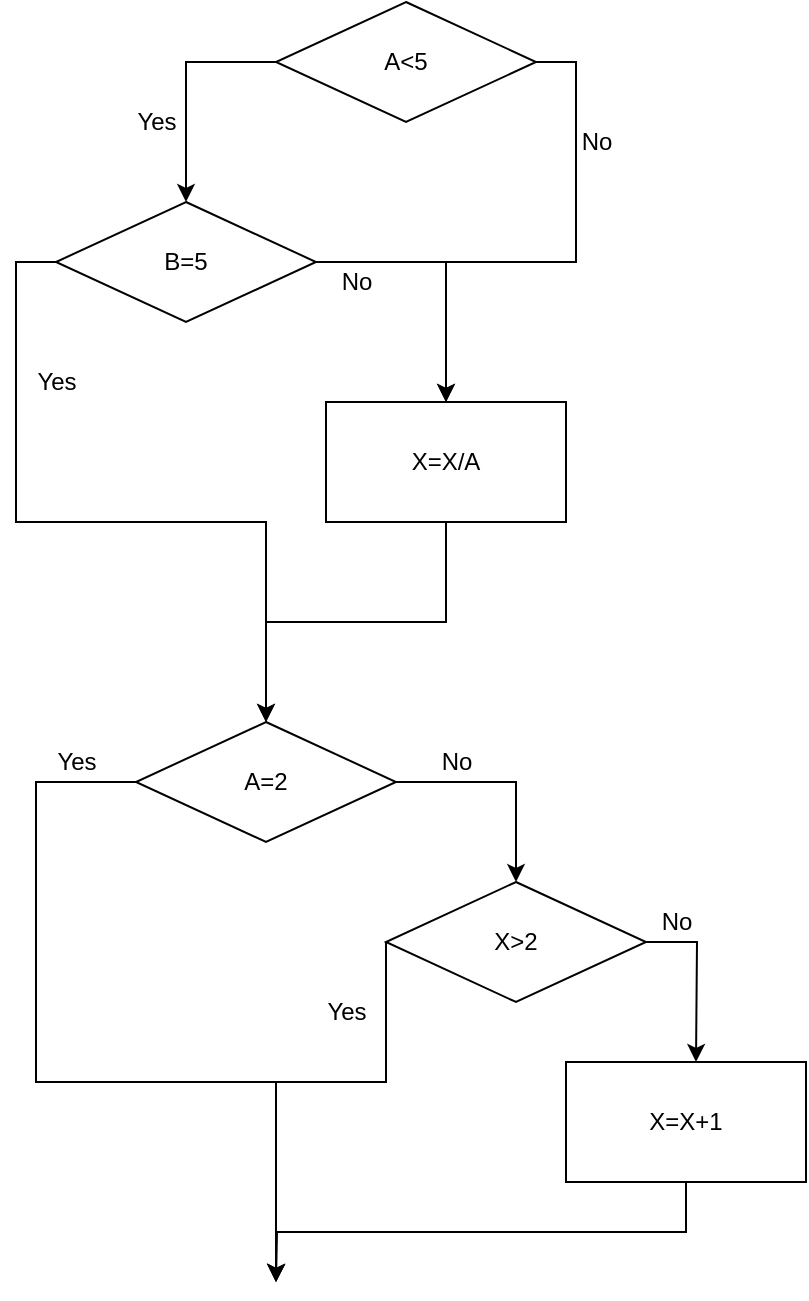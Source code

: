 <mxfile version="14.7.3" type="github"><diagram id="yb8aG2R9r6QCw3qlFyv3" name="Page-1"><mxGraphModel dx="1422" dy="794" grid="1" gridSize="10" guides="1" tooltips="1" connect="1" arrows="1" fold="1" page="1" pageScale="1" pageWidth="827" pageHeight="1169" math="0" shadow="0"><root><mxCell id="0"/><mxCell id="1" parent="0"/><mxCell id="grE-Mv-WLp3SQUHcLsvQ-5" style="edgeStyle=orthogonalEdgeStyle;rounded=0;orthogonalLoop=1;jettySize=auto;html=1;exitX=0;exitY=0.5;exitDx=0;exitDy=0;entryX=0.5;entryY=0;entryDx=0;entryDy=0;" edge="1" parent="1" source="grE-Mv-WLp3SQUHcLsvQ-1" target="grE-Mv-WLp3SQUHcLsvQ-4"><mxGeometry relative="1" as="geometry"/></mxCell><mxCell id="grE-Mv-WLp3SQUHcLsvQ-7" style="edgeStyle=orthogonalEdgeStyle;rounded=0;orthogonalLoop=1;jettySize=auto;html=1;exitX=1;exitY=0.5;exitDx=0;exitDy=0;entryX=0.5;entryY=0;entryDx=0;entryDy=0;" edge="1" parent="1" source="grE-Mv-WLp3SQUHcLsvQ-1" target="grE-Mv-WLp3SQUHcLsvQ-2"><mxGeometry relative="1" as="geometry"/></mxCell><mxCell id="grE-Mv-WLp3SQUHcLsvQ-1" value="A&amp;lt;5" style="rhombus;whiteSpace=wrap;html=1;" vertex="1" parent="1"><mxGeometry x="346" y="130" width="130" height="60" as="geometry"/></mxCell><mxCell id="grE-Mv-WLp3SQUHcLsvQ-17" style="edgeStyle=orthogonalEdgeStyle;rounded=0;orthogonalLoop=1;jettySize=auto;html=1;exitX=0.5;exitY=1;exitDx=0;exitDy=0;entryX=0.5;entryY=0;entryDx=0;entryDy=0;" edge="1" parent="1" source="grE-Mv-WLp3SQUHcLsvQ-2" target="grE-Mv-WLp3SQUHcLsvQ-11"><mxGeometry relative="1" as="geometry"/></mxCell><mxCell id="grE-Mv-WLp3SQUHcLsvQ-2" value="X=X/A" style="rounded=0;whiteSpace=wrap;html=1;" vertex="1" parent="1"><mxGeometry x="371" y="330" width="120" height="60" as="geometry"/></mxCell><mxCell id="grE-Mv-WLp3SQUHcLsvQ-14" style="edgeStyle=orthogonalEdgeStyle;rounded=0;orthogonalLoop=1;jettySize=auto;html=1;exitX=0;exitY=0.5;exitDx=0;exitDy=0;entryX=0.5;entryY=0;entryDx=0;entryDy=0;" edge="1" parent="1" source="grE-Mv-WLp3SQUHcLsvQ-4" target="grE-Mv-WLp3SQUHcLsvQ-11"><mxGeometry relative="1" as="geometry"/></mxCell><mxCell id="grE-Mv-WLp3SQUHcLsvQ-16" style="edgeStyle=orthogonalEdgeStyle;rounded=0;orthogonalLoop=1;jettySize=auto;html=1;exitX=1;exitY=0.5;exitDx=0;exitDy=0;entryX=0.5;entryY=0;entryDx=0;entryDy=0;" edge="1" parent="1" source="grE-Mv-WLp3SQUHcLsvQ-4" target="grE-Mv-WLp3SQUHcLsvQ-2"><mxGeometry relative="1" as="geometry"/></mxCell><mxCell id="grE-Mv-WLp3SQUHcLsvQ-4" value="B=5" style="rhombus;whiteSpace=wrap;html=1;" vertex="1" parent="1"><mxGeometry x="236" y="230" width="130" height="60" as="geometry"/></mxCell><mxCell id="grE-Mv-WLp3SQUHcLsvQ-6" value="Yes" style="text;html=1;align=center;verticalAlign=middle;resizable=0;points=[];autosize=1;strokeColor=none;" vertex="1" parent="1"><mxGeometry x="266" y="180" width="40" height="20" as="geometry"/></mxCell><mxCell id="grE-Mv-WLp3SQUHcLsvQ-8" value="No" style="text;html=1;align=center;verticalAlign=middle;resizable=0;points=[];autosize=1;strokeColor=none;" vertex="1" parent="1"><mxGeometry x="491" y="190" width="30" height="20" as="geometry"/></mxCell><mxCell id="grE-Mv-WLp3SQUHcLsvQ-10" value="No" style="text;html=1;align=center;verticalAlign=middle;resizable=0;points=[];autosize=1;strokeColor=none;" vertex="1" parent="1"><mxGeometry x="371" y="260" width="30" height="20" as="geometry"/></mxCell><mxCell id="grE-Mv-WLp3SQUHcLsvQ-18" style="edgeStyle=orthogonalEdgeStyle;rounded=0;orthogonalLoop=1;jettySize=auto;html=1;exitX=0;exitY=0.5;exitDx=0;exitDy=0;" edge="1" parent="1" source="grE-Mv-WLp3SQUHcLsvQ-11"><mxGeometry relative="1" as="geometry"><mxPoint x="346" y="770" as="targetPoint"/><Array as="points"><mxPoint x="226" y="520"/><mxPoint x="226" y="670"/><mxPoint x="346" y="670"/></Array></mxGeometry></mxCell><mxCell id="grE-Mv-WLp3SQUHcLsvQ-20" style="edgeStyle=orthogonalEdgeStyle;rounded=0;orthogonalLoop=1;jettySize=auto;html=1;exitX=1;exitY=0.5;exitDx=0;exitDy=0;entryX=0.5;entryY=0;entryDx=0;entryDy=0;" edge="1" parent="1" source="grE-Mv-WLp3SQUHcLsvQ-11" target="grE-Mv-WLp3SQUHcLsvQ-19"><mxGeometry relative="1" as="geometry"/></mxCell><mxCell id="grE-Mv-WLp3SQUHcLsvQ-11" value="A=2" style="rhombus;whiteSpace=wrap;html=1;" vertex="1" parent="1"><mxGeometry x="276" y="490" width="130" height="60" as="geometry"/></mxCell><mxCell id="grE-Mv-WLp3SQUHcLsvQ-15" value="Yes" style="text;html=1;align=center;verticalAlign=middle;resizable=0;points=[];autosize=1;strokeColor=none;" vertex="1" parent="1"><mxGeometry x="216" y="310" width="40" height="20" as="geometry"/></mxCell><mxCell id="grE-Mv-WLp3SQUHcLsvQ-24" style="edgeStyle=orthogonalEdgeStyle;rounded=0;orthogonalLoop=1;jettySize=auto;html=1;exitX=0;exitY=0.5;exitDx=0;exitDy=0;" edge="1" parent="1" source="grE-Mv-WLp3SQUHcLsvQ-19"><mxGeometry relative="1" as="geometry"><mxPoint x="346" y="770" as="targetPoint"/><Array as="points"><mxPoint x="401" y="670"/><mxPoint x="346" y="670"/></Array></mxGeometry></mxCell><mxCell id="grE-Mv-WLp3SQUHcLsvQ-27" style="edgeStyle=orthogonalEdgeStyle;rounded=0;orthogonalLoop=1;jettySize=auto;html=1;exitX=1;exitY=0.5;exitDx=0;exitDy=0;" edge="1" parent="1" source="grE-Mv-WLp3SQUHcLsvQ-19"><mxGeometry relative="1" as="geometry"><mxPoint x="556" y="660" as="targetPoint"/></mxGeometry></mxCell><mxCell id="grE-Mv-WLp3SQUHcLsvQ-19" value="X&amp;gt;2" style="rhombus;whiteSpace=wrap;html=1;" vertex="1" parent="1"><mxGeometry x="401" y="570" width="130" height="60" as="geometry"/></mxCell><mxCell id="grE-Mv-WLp3SQUHcLsvQ-21" value="No" style="text;html=1;align=center;verticalAlign=middle;resizable=0;points=[];autosize=1;strokeColor=none;" vertex="1" parent="1"><mxGeometry x="421" y="500" width="30" height="20" as="geometry"/></mxCell><mxCell id="grE-Mv-WLp3SQUHcLsvQ-22" value="Yes" style="text;html=1;align=center;verticalAlign=middle;resizable=0;points=[];autosize=1;strokeColor=none;" vertex="1" parent="1"><mxGeometry x="226" y="500" width="40" height="20" as="geometry"/></mxCell><mxCell id="grE-Mv-WLp3SQUHcLsvQ-25" value="Yes" style="text;html=1;align=center;verticalAlign=middle;resizable=0;points=[];autosize=1;strokeColor=none;" vertex="1" parent="1"><mxGeometry x="361" y="625" width="40" height="20" as="geometry"/></mxCell><mxCell id="grE-Mv-WLp3SQUHcLsvQ-28" value="No" style="text;html=1;align=center;verticalAlign=middle;resizable=0;points=[];autosize=1;strokeColor=none;" vertex="1" parent="1"><mxGeometry x="531" y="580" width="30" height="20" as="geometry"/></mxCell><mxCell id="grE-Mv-WLp3SQUHcLsvQ-31" style="edgeStyle=orthogonalEdgeStyle;rounded=0;orthogonalLoop=1;jettySize=auto;html=1;exitX=0.5;exitY=1;exitDx=0;exitDy=0;" edge="1" parent="1" source="grE-Mv-WLp3SQUHcLsvQ-29"><mxGeometry relative="1" as="geometry"><mxPoint x="346" y="770" as="targetPoint"/></mxGeometry></mxCell><mxCell id="grE-Mv-WLp3SQUHcLsvQ-29" value="X=X+1" style="rounded=0;whiteSpace=wrap;html=1;" vertex="1" parent="1"><mxGeometry x="491" y="660" width="120" height="60" as="geometry"/></mxCell></root></mxGraphModel></diagram></mxfile>